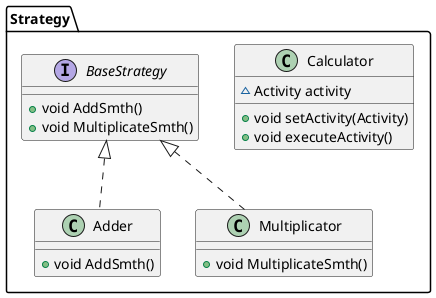 @startuml
class Strategy.Calculator {
~ Activity activity
+ void setActivity(Activity)
+ void executeActivity()
}
class Strategy.Adder {
+ void AddSmth()
}
interface Strategy.BaseStrategy {
+ void AddSmth()
+ void MultiplicateSmth()
}
class Strategy.Multiplicator {
+ void MultiplicateSmth()
}

Strategy.BaseStrategy <|.. Strategy.Adder
Strategy.BaseStrategy <|.. Strategy.Multiplicator

@enduml